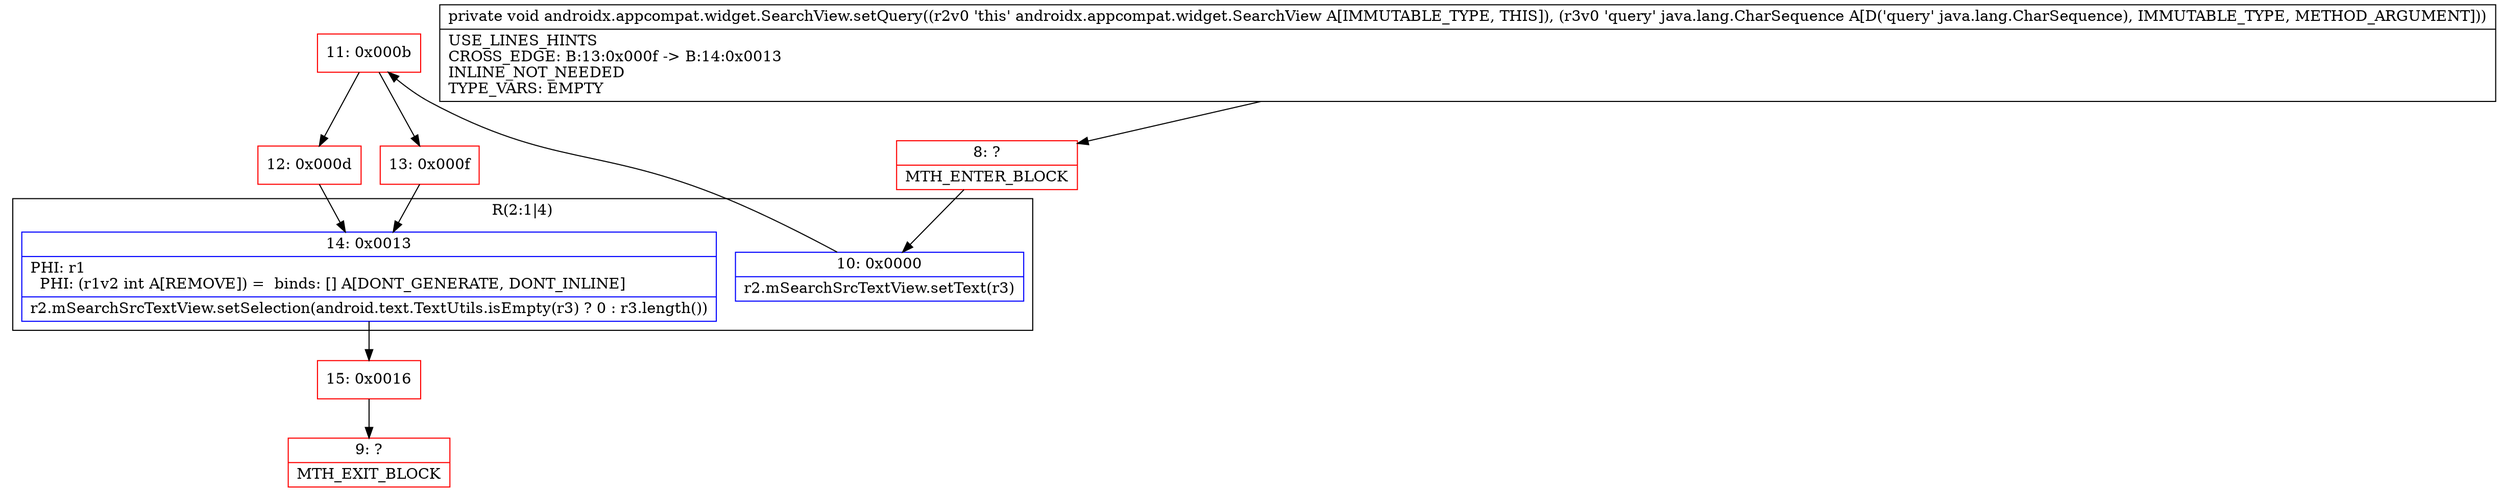 digraph "CFG forandroidx.appcompat.widget.SearchView.setQuery(Ljava\/lang\/CharSequence;)V" {
subgraph cluster_Region_1103517696 {
label = "R(2:1|4)";
node [shape=record,color=blue];
Node_10 [shape=record,label="{10\:\ 0x0000|r2.mSearchSrcTextView.setText(r3)\l}"];
Node_14 [shape=record,label="{14\:\ 0x0013|PHI: r1 \l  PHI: (r1v2 int A[REMOVE]) =  binds: [] A[DONT_GENERATE, DONT_INLINE]\l|r2.mSearchSrcTextView.setSelection(android.text.TextUtils.isEmpty(r3) ? 0 : r3.length())\l}"];
}
Node_8 [shape=record,color=red,label="{8\:\ ?|MTH_ENTER_BLOCK\l}"];
Node_11 [shape=record,color=red,label="{11\:\ 0x000b}"];
Node_12 [shape=record,color=red,label="{12\:\ 0x000d}"];
Node_15 [shape=record,color=red,label="{15\:\ 0x0016}"];
Node_9 [shape=record,color=red,label="{9\:\ ?|MTH_EXIT_BLOCK\l}"];
Node_13 [shape=record,color=red,label="{13\:\ 0x000f}"];
MethodNode[shape=record,label="{private void androidx.appcompat.widget.SearchView.setQuery((r2v0 'this' androidx.appcompat.widget.SearchView A[IMMUTABLE_TYPE, THIS]), (r3v0 'query' java.lang.CharSequence A[D('query' java.lang.CharSequence), IMMUTABLE_TYPE, METHOD_ARGUMENT]))  | USE_LINES_HINTS\lCROSS_EDGE: B:13:0x000f \-\> B:14:0x0013\lINLINE_NOT_NEEDED\lTYPE_VARS: EMPTY\l}"];
MethodNode -> Node_8;Node_10 -> Node_11;
Node_14 -> Node_15;
Node_8 -> Node_10;
Node_11 -> Node_12;
Node_11 -> Node_13;
Node_12 -> Node_14;
Node_15 -> Node_9;
Node_13 -> Node_14;
}

